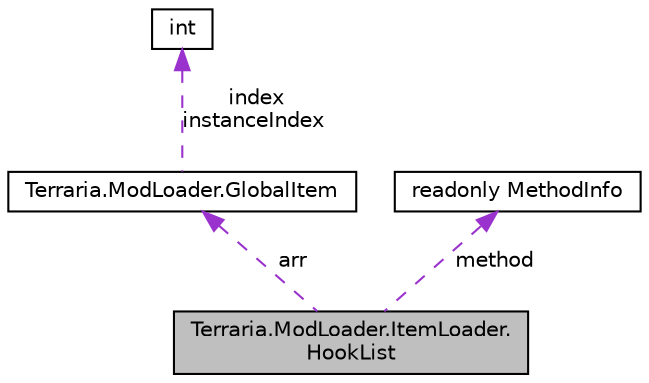 digraph "Terraria.ModLoader.ItemLoader.HookList"
{
 // LATEX_PDF_SIZE
  edge [fontname="Helvetica",fontsize="10",labelfontname="Helvetica",labelfontsize="10"];
  node [fontname="Helvetica",fontsize="10",shape=record];
  Node1 [label="Terraria.ModLoader.ItemLoader.\lHookList",height=0.2,width=0.4,color="black", fillcolor="grey75", style="filled", fontcolor="black",tooltip=" "];
  Node2 -> Node1 [dir="back",color="darkorchid3",fontsize="10",style="dashed",label=" arr" ,fontname="Helvetica"];
  Node2 [label="Terraria.ModLoader.GlobalItem",height=0.2,width=0.4,color="black", fillcolor="white", style="filled",URL="$class_terraria_1_1_mod_loader_1_1_global_item.html",tooltip="This class allows you to modify and use hooks for all items, including vanilla items...."];
  Node3 -> Node2 [dir="back",color="darkorchid3",fontsize="10",style="dashed",label=" index\ninstanceIndex" ,fontname="Helvetica"];
  Node3 [label="int",height=0.2,width=0.4,color="black", fillcolor="white", style="filled",tooltip=" "];
  Node4 -> Node1 [dir="back",color="darkorchid3",fontsize="10",style="dashed",label=" method" ,fontname="Helvetica"];
  Node4 [label="readonly MethodInfo",height=0.2,width=0.4,color="black", fillcolor="white", style="filled",tooltip=" "];
}
